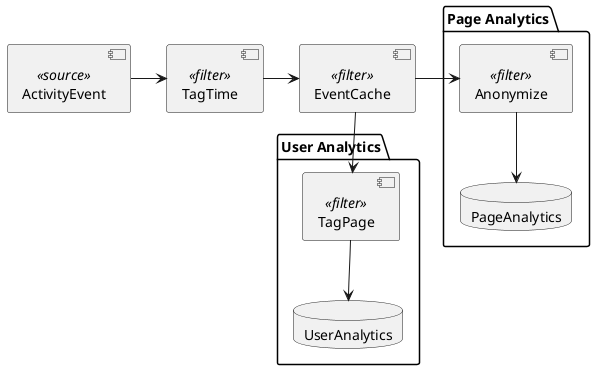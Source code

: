 @startuml activity-tracking
skinparam shadowing false

[ActivityEvent] as source <<source>>
[TagTime] as tagTime <<filter>>
[EventCache] as cache <<filter>>
package "Page Analytics" {
    [Anonymize] as anon <<filter>>
    database "PageAnalytics" as pagedb
}
package "User Analytics" {
    [TagPage] as tagPage <<filter>>
    database "UserAnalytics" as userdb
}

source -right-> tagTime
tagTime -right-> cache
cache -right-> anon
anon --> pagedb
cache --> tagPage
tagPage --> userdb
@enduml